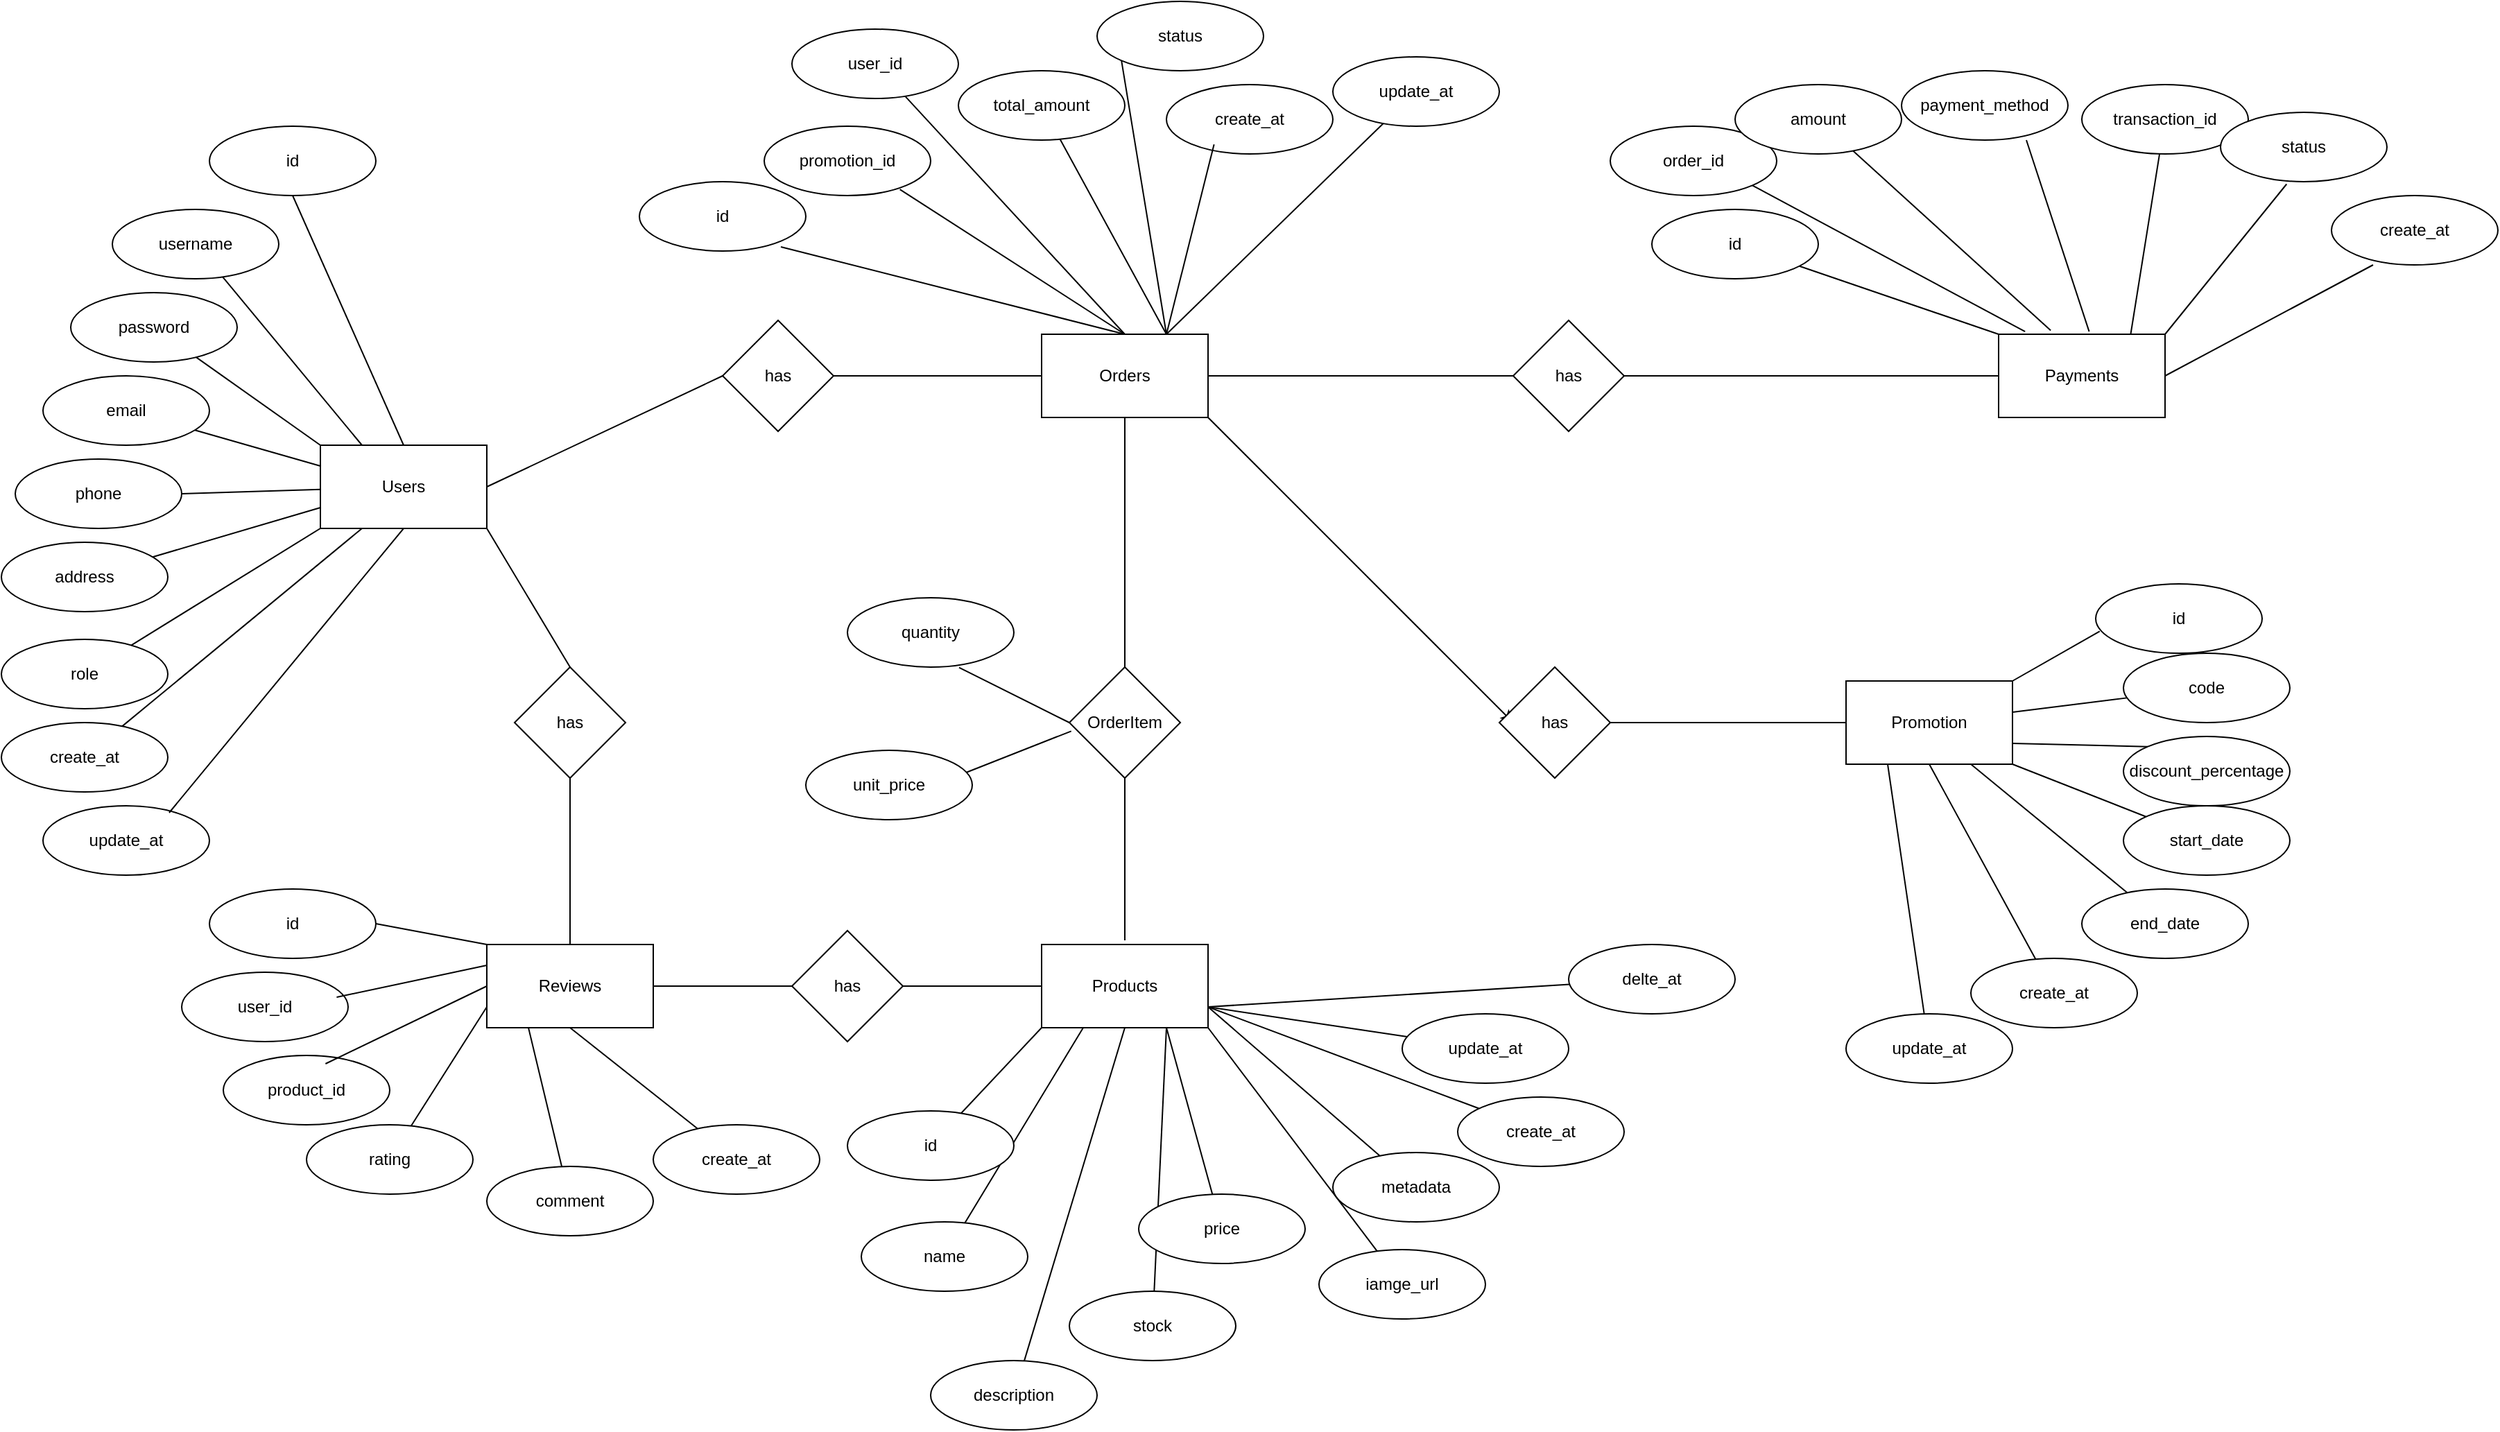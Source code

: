 <mxfile version="26.2.4">
  <diagram id="R2lEEEUBdFMjLlhIrx00" name="Page-1">
    <mxGraphModel dx="1064" dy="1650" grid="1" gridSize="10" guides="1" tooltips="1" connect="1" arrows="1" fold="1" page="1" pageScale="1" pageWidth="850" pageHeight="1100" math="0" shadow="0" extFonts="Permanent Marker^https://fonts.googleapis.com/css?family=Permanent+Marker">
      <root>
        <mxCell id="0" />
        <mxCell id="1" parent="0" />
        <mxCell id="XEy3tNZ7Zug2hROYCkF4-38" style="edgeStyle=none;rounded=0;orthogonalLoop=1;jettySize=auto;html=1;entryX=0.5;entryY=1;entryDx=0;entryDy=0;endArrow=none;startFill=0;" edge="1" parent="1" target="XEy3tNZ7Zug2hROYCkF4-37">
          <mxGeometry relative="1" as="geometry">
            <mxPoint x="830" y="587" as="sourcePoint" />
          </mxGeometry>
        </mxCell>
        <mxCell id="XEy3tNZ7Zug2hROYCkF4-73" style="edgeStyle=none;rounded=0;orthogonalLoop=1;jettySize=auto;html=1;exitX=0;exitY=1;exitDx=0;exitDy=0;endArrow=none;startFill=0;" edge="1" parent="1" source="XEy3tNZ7Zug2hROYCkF4-1" target="XEy3tNZ7Zug2hROYCkF4-63">
          <mxGeometry relative="1" as="geometry" />
        </mxCell>
        <mxCell id="XEy3tNZ7Zug2hROYCkF4-74" style="edgeStyle=none;rounded=0;orthogonalLoop=1;jettySize=auto;html=1;exitX=0.25;exitY=1;exitDx=0;exitDy=0;endArrow=none;startFill=0;" edge="1" parent="1" source="XEy3tNZ7Zug2hROYCkF4-1" target="XEy3tNZ7Zug2hROYCkF4-64">
          <mxGeometry relative="1" as="geometry" />
        </mxCell>
        <mxCell id="XEy3tNZ7Zug2hROYCkF4-75" style="edgeStyle=none;rounded=0;orthogonalLoop=1;jettySize=auto;html=1;exitX=0.5;exitY=1;exitDx=0;exitDy=0;endArrow=none;startFill=0;" edge="1" parent="1" source="XEy3tNZ7Zug2hROYCkF4-1" target="XEy3tNZ7Zug2hROYCkF4-65">
          <mxGeometry relative="1" as="geometry" />
        </mxCell>
        <mxCell id="XEy3tNZ7Zug2hROYCkF4-76" style="edgeStyle=none;rounded=0;orthogonalLoop=1;jettySize=auto;html=1;exitX=0.75;exitY=1;exitDx=0;exitDy=0;endArrow=none;startFill=0;" edge="1" parent="1" source="XEy3tNZ7Zug2hROYCkF4-1" target="XEy3tNZ7Zug2hROYCkF4-67">
          <mxGeometry relative="1" as="geometry" />
        </mxCell>
        <mxCell id="XEy3tNZ7Zug2hROYCkF4-77" style="edgeStyle=none;rounded=0;orthogonalLoop=1;jettySize=auto;html=1;exitX=0.75;exitY=1;exitDx=0;exitDy=0;endArrow=none;startFill=0;" edge="1" parent="1" source="XEy3tNZ7Zug2hROYCkF4-1" target="XEy3tNZ7Zug2hROYCkF4-66">
          <mxGeometry relative="1" as="geometry" />
        </mxCell>
        <mxCell id="XEy3tNZ7Zug2hROYCkF4-78" style="edgeStyle=none;rounded=0;orthogonalLoop=1;jettySize=auto;html=1;exitX=1;exitY=1;exitDx=0;exitDy=0;endArrow=none;startFill=0;" edge="1" parent="1" source="XEy3tNZ7Zug2hROYCkF4-1" target="XEy3tNZ7Zug2hROYCkF4-68">
          <mxGeometry relative="1" as="geometry" />
        </mxCell>
        <mxCell id="XEy3tNZ7Zug2hROYCkF4-79" style="edgeStyle=none;rounded=0;orthogonalLoop=1;jettySize=auto;html=1;exitX=1;exitY=0.75;exitDx=0;exitDy=0;endArrow=none;startFill=0;" edge="1" parent="1" source="XEy3tNZ7Zug2hROYCkF4-1" target="XEy3tNZ7Zug2hROYCkF4-69">
          <mxGeometry relative="1" as="geometry" />
        </mxCell>
        <mxCell id="XEy3tNZ7Zug2hROYCkF4-80" style="edgeStyle=none;rounded=0;orthogonalLoop=1;jettySize=auto;html=1;exitX=1;exitY=0.75;exitDx=0;exitDy=0;endArrow=none;startFill=0;" edge="1" parent="1" source="XEy3tNZ7Zug2hROYCkF4-1" target="XEy3tNZ7Zug2hROYCkF4-70">
          <mxGeometry relative="1" as="geometry" />
        </mxCell>
        <mxCell id="XEy3tNZ7Zug2hROYCkF4-81" style="edgeStyle=none;rounded=0;orthogonalLoop=1;jettySize=auto;html=1;exitX=1;exitY=0.75;exitDx=0;exitDy=0;endArrow=none;startFill=0;" edge="1" parent="1" source="XEy3tNZ7Zug2hROYCkF4-1" target="XEy3tNZ7Zug2hROYCkF4-71">
          <mxGeometry relative="1" as="geometry" />
        </mxCell>
        <mxCell id="XEy3tNZ7Zug2hROYCkF4-82" style="edgeStyle=none;rounded=0;orthogonalLoop=1;jettySize=auto;html=1;exitX=1;exitY=0.75;exitDx=0;exitDy=0;endArrow=none;startFill=0;" edge="1" parent="1" source="XEy3tNZ7Zug2hROYCkF4-1" target="XEy3tNZ7Zug2hROYCkF4-72">
          <mxGeometry relative="1" as="geometry" />
        </mxCell>
        <mxCell id="XEy3tNZ7Zug2hROYCkF4-1" value="Products" style="rounded=0;whiteSpace=wrap;html=1;" vertex="1" parent="1">
          <mxGeometry x="770" y="590" width="120" height="60" as="geometry" />
        </mxCell>
        <mxCell id="XEy3tNZ7Zug2hROYCkF4-2" value="id" style="ellipse;whiteSpace=wrap;html=1;" vertex="1" parent="1">
          <mxGeometry x="170" width="120" height="50" as="geometry" />
        </mxCell>
        <mxCell id="XEy3tNZ7Zug2hROYCkF4-20" style="rounded=0;orthogonalLoop=1;jettySize=auto;html=1;exitX=0.25;exitY=0;exitDx=0;exitDy=0;endArrow=none;startFill=0;" edge="1" parent="1" source="XEy3tNZ7Zug2hROYCkF4-3" target="XEy3tNZ7Zug2hROYCkF4-9">
          <mxGeometry relative="1" as="geometry" />
        </mxCell>
        <mxCell id="XEy3tNZ7Zug2hROYCkF4-21" style="edgeStyle=none;rounded=0;orthogonalLoop=1;jettySize=auto;html=1;exitX=0;exitY=0;exitDx=0;exitDy=0;endArrow=none;startFill=0;" edge="1" parent="1" source="XEy3tNZ7Zug2hROYCkF4-3" target="XEy3tNZ7Zug2hROYCkF4-10">
          <mxGeometry relative="1" as="geometry" />
        </mxCell>
        <mxCell id="XEy3tNZ7Zug2hROYCkF4-23" style="edgeStyle=none;rounded=0;orthogonalLoop=1;jettySize=auto;html=1;entryX=1;entryY=0.5;entryDx=0;entryDy=0;endArrow=none;startFill=0;" edge="1" parent="1" source="XEy3tNZ7Zug2hROYCkF4-3" target="XEy3tNZ7Zug2hROYCkF4-12">
          <mxGeometry relative="1" as="geometry" />
        </mxCell>
        <mxCell id="XEy3tNZ7Zug2hROYCkF4-24" style="edgeStyle=none;rounded=0;orthogonalLoop=1;jettySize=auto;html=1;exitX=0;exitY=0.75;exitDx=0;exitDy=0;endArrow=none;startFill=0;" edge="1" parent="1" source="XEy3tNZ7Zug2hROYCkF4-3" target="XEy3tNZ7Zug2hROYCkF4-13">
          <mxGeometry relative="1" as="geometry" />
        </mxCell>
        <mxCell id="XEy3tNZ7Zug2hROYCkF4-25" style="edgeStyle=none;rounded=0;orthogonalLoop=1;jettySize=auto;html=1;exitX=0;exitY=1;exitDx=0;exitDy=0;endArrow=none;startFill=0;" edge="1" parent="1" source="XEy3tNZ7Zug2hROYCkF4-3" target="XEy3tNZ7Zug2hROYCkF4-14">
          <mxGeometry relative="1" as="geometry" />
        </mxCell>
        <mxCell id="XEy3tNZ7Zug2hROYCkF4-26" style="edgeStyle=none;rounded=0;orthogonalLoop=1;jettySize=auto;html=1;exitX=0.25;exitY=1;exitDx=0;exitDy=0;endArrow=none;startFill=0;" edge="1" parent="1" source="XEy3tNZ7Zug2hROYCkF4-3" target="XEy3tNZ7Zug2hROYCkF4-15">
          <mxGeometry relative="1" as="geometry" />
        </mxCell>
        <mxCell id="XEy3tNZ7Zug2hROYCkF4-29" style="edgeStyle=none;rounded=0;orthogonalLoop=1;jettySize=auto;html=1;exitX=1;exitY=0.5;exitDx=0;exitDy=0;entryX=0;entryY=0.5;entryDx=0;entryDy=0;endArrow=none;startFill=0;" edge="1" parent="1" source="XEy3tNZ7Zug2hROYCkF4-3" target="XEy3tNZ7Zug2hROYCkF4-28">
          <mxGeometry relative="1" as="geometry" />
        </mxCell>
        <mxCell id="XEy3tNZ7Zug2hROYCkF4-32" style="edgeStyle=none;rounded=0;orthogonalLoop=1;jettySize=auto;html=1;exitX=1;exitY=1;exitDx=0;exitDy=0;entryX=0.5;entryY=0;entryDx=0;entryDy=0;endArrow=none;startFill=0;" edge="1" parent="1" source="XEy3tNZ7Zug2hROYCkF4-3" target="XEy3tNZ7Zug2hROYCkF4-31">
          <mxGeometry relative="1" as="geometry" />
        </mxCell>
        <mxCell id="XEy3tNZ7Zug2hROYCkF4-3" value="Users" style="rounded=0;whiteSpace=wrap;html=1;" vertex="1" parent="1">
          <mxGeometry x="250" y="230" width="120" height="60" as="geometry" />
        </mxCell>
        <mxCell id="XEy3tNZ7Zug2hROYCkF4-41" style="edgeStyle=none;rounded=0;orthogonalLoop=1;jettySize=auto;html=1;exitX=1;exitY=0.5;exitDx=0;exitDy=0;" edge="1" parent="1">
          <mxGeometry relative="1" as="geometry">
            <mxPoint x="880.0" y="200" as="sourcePoint" />
            <mxPoint x="1110.0" y="430" as="targetPoint" />
          </mxGeometry>
        </mxCell>
        <mxCell id="XEy3tNZ7Zug2hROYCkF4-100" style="edgeStyle=none;rounded=0;orthogonalLoop=1;jettySize=auto;html=1;exitX=0.5;exitY=0;exitDx=0;exitDy=0;entryX=0.85;entryY=0.94;entryDx=0;entryDy=0;entryPerimeter=0;endArrow=none;startFill=0;" edge="1" parent="1" source="XEy3tNZ7Zug2hROYCkF4-4" target="XEy3tNZ7Zug2hROYCkF4-93">
          <mxGeometry relative="1" as="geometry" />
        </mxCell>
        <mxCell id="XEy3tNZ7Zug2hROYCkF4-102" style="edgeStyle=none;rounded=0;orthogonalLoop=1;jettySize=auto;html=1;exitX=0.5;exitY=0;exitDx=0;exitDy=0;endArrow=none;startFill=0;" edge="1" parent="1" source="XEy3tNZ7Zug2hROYCkF4-4" target="XEy3tNZ7Zug2hROYCkF4-94">
          <mxGeometry relative="1" as="geometry" />
        </mxCell>
        <mxCell id="XEy3tNZ7Zug2hROYCkF4-103" style="edgeStyle=none;rounded=0;orthogonalLoop=1;jettySize=auto;html=1;exitX=0.75;exitY=0;exitDx=0;exitDy=0;entryX=0;entryY=1;entryDx=0;entryDy=0;endArrow=none;startFill=0;" edge="1" parent="1" source="XEy3tNZ7Zug2hROYCkF4-4" target="XEy3tNZ7Zug2hROYCkF4-97">
          <mxGeometry relative="1" as="geometry" />
        </mxCell>
        <mxCell id="XEy3tNZ7Zug2hROYCkF4-104" style="edgeStyle=none;rounded=0;orthogonalLoop=1;jettySize=auto;html=1;exitX=0.75;exitY=0;exitDx=0;exitDy=0;endArrow=none;startFill=0;" edge="1" parent="1" source="XEy3tNZ7Zug2hROYCkF4-4" target="XEy3tNZ7Zug2hROYCkF4-96">
          <mxGeometry relative="1" as="geometry" />
        </mxCell>
        <mxCell id="XEy3tNZ7Zug2hROYCkF4-106" style="edgeStyle=none;rounded=0;orthogonalLoop=1;jettySize=auto;html=1;exitX=0.75;exitY=0;exitDx=0;exitDy=0;endArrow=none;startFill=0;" edge="1" parent="1" source="XEy3tNZ7Zug2hROYCkF4-4" target="XEy3tNZ7Zug2hROYCkF4-99">
          <mxGeometry relative="1" as="geometry" />
        </mxCell>
        <mxCell id="XEy3tNZ7Zug2hROYCkF4-4" value="Orders" style="rounded=0;whiteSpace=wrap;html=1;" vertex="1" parent="1">
          <mxGeometry x="770" y="150" width="120" height="60" as="geometry" />
        </mxCell>
        <mxCell id="XEy3tNZ7Zug2hROYCkF4-115" style="edgeStyle=none;rounded=0;orthogonalLoop=1;jettySize=auto;html=1;endArrow=none;startFill=0;" edge="1" parent="1" source="XEy3tNZ7Zug2hROYCkF4-6" target="XEy3tNZ7Zug2hROYCkF4-108">
          <mxGeometry relative="1" as="geometry" />
        </mxCell>
        <mxCell id="XEy3tNZ7Zug2hROYCkF4-116" style="edgeStyle=none;rounded=0;orthogonalLoop=1;jettySize=auto;html=1;exitX=1;exitY=0.75;exitDx=0;exitDy=0;entryX=0;entryY=0;entryDx=0;entryDy=0;endArrow=none;startFill=0;" edge="1" parent="1" source="XEy3tNZ7Zug2hROYCkF4-6" target="XEy3tNZ7Zug2hROYCkF4-109">
          <mxGeometry relative="1" as="geometry" />
        </mxCell>
        <mxCell id="XEy3tNZ7Zug2hROYCkF4-117" style="edgeStyle=none;rounded=0;orthogonalLoop=1;jettySize=auto;html=1;exitX=1;exitY=1;exitDx=0;exitDy=0;endArrow=none;startFill=0;" edge="1" parent="1" source="XEy3tNZ7Zug2hROYCkF4-6" target="XEy3tNZ7Zug2hROYCkF4-110">
          <mxGeometry relative="1" as="geometry" />
        </mxCell>
        <mxCell id="XEy3tNZ7Zug2hROYCkF4-118" style="edgeStyle=none;rounded=0;orthogonalLoop=1;jettySize=auto;html=1;exitX=0.75;exitY=1;exitDx=0;exitDy=0;endArrow=none;startFill=0;" edge="1" parent="1" source="XEy3tNZ7Zug2hROYCkF4-6" target="XEy3tNZ7Zug2hROYCkF4-111">
          <mxGeometry relative="1" as="geometry" />
        </mxCell>
        <mxCell id="XEy3tNZ7Zug2hROYCkF4-119" style="edgeStyle=none;rounded=0;orthogonalLoop=1;jettySize=auto;html=1;exitX=0.5;exitY=1;exitDx=0;exitDy=0;endArrow=none;startFill=0;" edge="1" parent="1" source="XEy3tNZ7Zug2hROYCkF4-6" target="XEy3tNZ7Zug2hROYCkF4-112">
          <mxGeometry relative="1" as="geometry" />
        </mxCell>
        <mxCell id="XEy3tNZ7Zug2hROYCkF4-120" style="edgeStyle=none;rounded=0;orthogonalLoop=1;jettySize=auto;html=1;exitX=0.25;exitY=1;exitDx=0;exitDy=0;endArrow=none;startFill=0;" edge="1" parent="1" source="XEy3tNZ7Zug2hROYCkF4-6" target="XEy3tNZ7Zug2hROYCkF4-113">
          <mxGeometry relative="1" as="geometry" />
        </mxCell>
        <mxCell id="XEy3tNZ7Zug2hROYCkF4-6" value="Promotion" style="rounded=0;whiteSpace=wrap;html=1;" vertex="1" parent="1">
          <mxGeometry x="1350" y="400" width="120" height="60" as="geometry" />
        </mxCell>
        <mxCell id="XEy3tNZ7Zug2hROYCkF4-35" style="edgeStyle=none;rounded=0;orthogonalLoop=1;jettySize=auto;html=1;exitX=1;exitY=0.5;exitDx=0;exitDy=0;entryX=0;entryY=0.5;entryDx=0;entryDy=0;endArrow=none;startFill=0;" edge="1" parent="1" source="XEy3tNZ7Zug2hROYCkF4-7" target="XEy3tNZ7Zug2hROYCkF4-34">
          <mxGeometry relative="1" as="geometry" />
        </mxCell>
        <mxCell id="XEy3tNZ7Zug2hROYCkF4-56" style="edgeStyle=none;rounded=0;orthogonalLoop=1;jettySize=auto;html=1;exitX=0;exitY=0;exitDx=0;exitDy=0;entryX=1;entryY=0.5;entryDx=0;entryDy=0;endArrow=none;startFill=0;" edge="1" parent="1" source="XEy3tNZ7Zug2hROYCkF4-7" target="XEy3tNZ7Zug2hROYCkF4-49">
          <mxGeometry relative="1" as="geometry" />
        </mxCell>
        <mxCell id="XEy3tNZ7Zug2hROYCkF4-59" style="edgeStyle=none;rounded=0;orthogonalLoop=1;jettySize=auto;html=1;exitX=0;exitY=0.75;exitDx=0;exitDy=0;endArrow=none;startFill=0;" edge="1" parent="1" source="XEy3tNZ7Zug2hROYCkF4-7" target="XEy3tNZ7Zug2hROYCkF4-52">
          <mxGeometry relative="1" as="geometry" />
        </mxCell>
        <mxCell id="XEy3tNZ7Zug2hROYCkF4-60" style="edgeStyle=none;rounded=0;orthogonalLoop=1;jettySize=auto;html=1;exitX=0.25;exitY=1;exitDx=0;exitDy=0;endArrow=none;startFill=0;" edge="1" parent="1" source="XEy3tNZ7Zug2hROYCkF4-7" target="XEy3tNZ7Zug2hROYCkF4-53">
          <mxGeometry relative="1" as="geometry" />
        </mxCell>
        <mxCell id="XEy3tNZ7Zug2hROYCkF4-61" style="edgeStyle=none;rounded=0;orthogonalLoop=1;jettySize=auto;html=1;exitX=0.5;exitY=1;exitDx=0;exitDy=0;endArrow=none;startFill=0;" edge="1" parent="1" source="XEy3tNZ7Zug2hROYCkF4-7" target="XEy3tNZ7Zug2hROYCkF4-54">
          <mxGeometry relative="1" as="geometry" />
        </mxCell>
        <mxCell id="XEy3tNZ7Zug2hROYCkF4-7" value="Reviews&lt;span style=&quot;color: rgba(0, 0, 0, 0); font-family: monospace; font-size: 0px; text-align: start; text-wrap-mode: nowrap;&quot;&gt;%3CmxGraphModel%3E%3Croot%3E%3CmxCell%20id%3D%220%22%2F%3E%3CmxCell%20id%3D%221%22%20parent%3D%220%22%2F%3E%3CmxCell%20id%3D%222%22%20value%3D%22Product%22%20style%3D%22rounded%3D0%3BwhiteSpace%3Dwrap%3Bhtml%3D1%3B%22%20vertex%3D%221%22%20parent%3D%221%22%3E%3CmxGeometry%20x%3D%22150%22%20y%3D%22110%22%20width%3D%22120%22%20height%3D%2260%22%20as%3D%22geometry%22%2F%3E%3C%2FmxCell%3E%3C%2Froot%3E%3C%2FmxGraphModel%3E&lt;/span&gt;" style="rounded=0;whiteSpace=wrap;html=1;" vertex="1" parent="1">
          <mxGeometry x="370" y="590" width="120" height="60" as="geometry" />
        </mxCell>
        <mxCell id="XEy3tNZ7Zug2hROYCkF4-44" style="edgeStyle=none;rounded=0;orthogonalLoop=1;jettySize=auto;html=1;exitX=0;exitY=0.5;exitDx=0;exitDy=0;endArrow=none;startFill=0;" edge="1" parent="1" source="XEy3tNZ7Zug2hROYCkF4-8" target="XEy3tNZ7Zug2hROYCkF4-43">
          <mxGeometry relative="1" as="geometry" />
        </mxCell>
        <mxCell id="XEy3tNZ7Zug2hROYCkF4-128" style="edgeStyle=none;rounded=0;orthogonalLoop=1;jettySize=auto;html=1;exitX=0;exitY=0;exitDx=0;exitDy=0;endArrow=none;startFill=0;" edge="1" parent="1" source="XEy3tNZ7Zug2hROYCkF4-8" target="XEy3tNZ7Zug2hROYCkF4-121">
          <mxGeometry relative="1" as="geometry" />
        </mxCell>
        <mxCell id="XEy3tNZ7Zug2hROYCkF4-129" style="edgeStyle=none;rounded=0;orthogonalLoop=1;jettySize=auto;html=1;exitX=0.159;exitY=-0.032;exitDx=0;exitDy=0;entryX=1;entryY=1;entryDx=0;entryDy=0;exitPerimeter=0;endArrow=none;startFill=0;" edge="1" parent="1" source="XEy3tNZ7Zug2hROYCkF4-8" target="XEy3tNZ7Zug2hROYCkF4-122">
          <mxGeometry relative="1" as="geometry" />
        </mxCell>
        <mxCell id="XEy3tNZ7Zug2hROYCkF4-130" style="edgeStyle=none;rounded=0;orthogonalLoop=1;jettySize=auto;html=1;exitX=0.313;exitY=-0.045;exitDx=0;exitDy=0;exitPerimeter=0;endArrow=none;startFill=0;" edge="1" parent="1" source="XEy3tNZ7Zug2hROYCkF4-8" target="XEy3tNZ7Zug2hROYCkF4-123">
          <mxGeometry relative="1" as="geometry" />
        </mxCell>
        <mxCell id="XEy3tNZ7Zug2hROYCkF4-132" style="edgeStyle=none;rounded=0;orthogonalLoop=1;jettySize=auto;html=1;exitX=0.794;exitY=-0.006;exitDx=0;exitDy=0;exitPerimeter=0;endArrow=none;startFill=0;" edge="1" parent="1" source="XEy3tNZ7Zug2hROYCkF4-8" target="XEy3tNZ7Zug2hROYCkF4-125">
          <mxGeometry relative="1" as="geometry" />
        </mxCell>
        <mxCell id="XEy3tNZ7Zug2hROYCkF4-8" value="Payments" style="rounded=0;whiteSpace=wrap;html=1;" vertex="1" parent="1">
          <mxGeometry x="1460" y="150" width="120" height="60" as="geometry" />
        </mxCell>
        <mxCell id="XEy3tNZ7Zug2hROYCkF4-9" value="username" style="ellipse;whiteSpace=wrap;html=1;" vertex="1" parent="1">
          <mxGeometry x="100" y="60" width="120" height="50" as="geometry" />
        </mxCell>
        <mxCell id="XEy3tNZ7Zug2hROYCkF4-10" value="password" style="ellipse;whiteSpace=wrap;html=1;" vertex="1" parent="1">
          <mxGeometry x="70" y="120" width="120" height="50" as="geometry" />
        </mxCell>
        <mxCell id="XEy3tNZ7Zug2hROYCkF4-11" value="email" style="ellipse;whiteSpace=wrap;html=1;" vertex="1" parent="1">
          <mxGeometry x="50" y="180" width="120" height="50" as="geometry" />
        </mxCell>
        <mxCell id="XEy3tNZ7Zug2hROYCkF4-12" value="phone&lt;span style=&quot;color: rgba(0, 0, 0, 0); font-family: monospace; font-size: 0px; text-align: start; text-wrap-mode: nowrap;&quot;&gt;%3CmxGraphModel%3E%3Croot%3E%3CmxCell%20id%3D%220%22%2F%3E%3CmxCell%20id%3D%221%22%20parent%3D%220%22%2F%3E%3CmxCell%20id%3D%222%22%20value%3D%22id%22%20style%3D%22ellipse%3BwhiteSpace%3Dwrap%3Bhtml%3D1%3B%22%20vertex%3D%221%22%20parent%3D%221%22%3E%3CmxGeometry%20y%3D%22180%22%20width%3D%22120%22%20height%3D%2250%22%20as%3D%22geometry%22%2F%3E%3C%2FmxCell%3E%3C%2Froot%3E%3C%2FmxGraphModel%3E&lt;/span&gt;" style="ellipse;whiteSpace=wrap;html=1;" vertex="1" parent="1">
          <mxGeometry x="30" y="240" width="120" height="50" as="geometry" />
        </mxCell>
        <mxCell id="XEy3tNZ7Zug2hROYCkF4-13" value="address" style="ellipse;whiteSpace=wrap;html=1;" vertex="1" parent="1">
          <mxGeometry x="20" y="300" width="120" height="50" as="geometry" />
        </mxCell>
        <mxCell id="XEy3tNZ7Zug2hROYCkF4-14" value="role" style="ellipse;whiteSpace=wrap;html=1;" vertex="1" parent="1">
          <mxGeometry x="20" y="370" width="120" height="50" as="geometry" />
        </mxCell>
        <mxCell id="XEy3tNZ7Zug2hROYCkF4-15" value="create_at" style="ellipse;whiteSpace=wrap;html=1;" vertex="1" parent="1">
          <mxGeometry x="20" y="430" width="120" height="50" as="geometry" />
        </mxCell>
        <mxCell id="XEy3tNZ7Zug2hROYCkF4-16" value="update_at" style="ellipse;whiteSpace=wrap;html=1;" vertex="1" parent="1">
          <mxGeometry x="50" y="490" width="120" height="50" as="geometry" />
        </mxCell>
        <mxCell id="XEy3tNZ7Zug2hROYCkF4-18" style="rounded=0;orthogonalLoop=1;jettySize=auto;html=1;exitX=0.5;exitY=0;exitDx=0;exitDy=0;entryX=0.5;entryY=1;entryDx=0;entryDy=0;endArrow=none;startFill=0;" edge="1" parent="1" source="XEy3tNZ7Zug2hROYCkF4-3" target="XEy3tNZ7Zug2hROYCkF4-2">
          <mxGeometry relative="1" as="geometry" />
        </mxCell>
        <mxCell id="XEy3tNZ7Zug2hROYCkF4-22" style="edgeStyle=none;rounded=0;orthogonalLoop=1;jettySize=auto;html=1;exitX=0;exitY=0.25;exitDx=0;exitDy=0;endArrow=none;startFill=0;" edge="1" parent="1" source="XEy3tNZ7Zug2hROYCkF4-3" target="XEy3tNZ7Zug2hROYCkF4-11">
          <mxGeometry relative="1" as="geometry">
            <mxPoint x="260" y="270" as="sourcePoint" />
            <mxPoint x="164" y="178" as="targetPoint" />
          </mxGeometry>
        </mxCell>
        <mxCell id="XEy3tNZ7Zug2hROYCkF4-27" style="edgeStyle=none;rounded=0;orthogonalLoop=1;jettySize=auto;html=1;exitX=0.5;exitY=1;exitDx=0;exitDy=0;entryX=0.758;entryY=0.1;entryDx=0;entryDy=0;entryPerimeter=0;endArrow=none;startFill=0;" edge="1" parent="1" source="XEy3tNZ7Zug2hROYCkF4-3" target="XEy3tNZ7Zug2hROYCkF4-16">
          <mxGeometry relative="1" as="geometry" />
        </mxCell>
        <mxCell id="XEy3tNZ7Zug2hROYCkF4-30" style="edgeStyle=none;rounded=0;orthogonalLoop=1;jettySize=auto;html=1;exitX=1;exitY=0.5;exitDx=0;exitDy=0;entryX=0;entryY=0.5;entryDx=0;entryDy=0;endArrow=none;startFill=0;" edge="1" parent="1" source="XEy3tNZ7Zug2hROYCkF4-28" target="XEy3tNZ7Zug2hROYCkF4-4">
          <mxGeometry relative="1" as="geometry" />
        </mxCell>
        <mxCell id="XEy3tNZ7Zug2hROYCkF4-28" value="has" style="rhombus;whiteSpace=wrap;html=1;" vertex="1" parent="1">
          <mxGeometry x="540" y="140" width="80" height="80" as="geometry" />
        </mxCell>
        <mxCell id="XEy3tNZ7Zug2hROYCkF4-33" style="edgeStyle=none;rounded=0;orthogonalLoop=1;jettySize=auto;html=1;endArrow=none;startFill=0;" edge="1" parent="1" source="XEy3tNZ7Zug2hROYCkF4-31" target="XEy3tNZ7Zug2hROYCkF4-7">
          <mxGeometry relative="1" as="geometry" />
        </mxCell>
        <mxCell id="XEy3tNZ7Zug2hROYCkF4-31" value="has" style="rhombus;whiteSpace=wrap;html=1;" vertex="1" parent="1">
          <mxGeometry x="390" y="390" width="80" height="80" as="geometry" />
        </mxCell>
        <mxCell id="XEy3tNZ7Zug2hROYCkF4-36" style="edgeStyle=none;rounded=0;orthogonalLoop=1;jettySize=auto;html=1;exitX=1;exitY=0.5;exitDx=0;exitDy=0;entryX=0;entryY=0.5;entryDx=0;entryDy=0;endArrow=none;startFill=0;" edge="1" parent="1" source="XEy3tNZ7Zug2hROYCkF4-34" target="XEy3tNZ7Zug2hROYCkF4-1">
          <mxGeometry relative="1" as="geometry" />
        </mxCell>
        <mxCell id="XEy3tNZ7Zug2hROYCkF4-34" value="has" style="rhombus;whiteSpace=wrap;html=1;" vertex="1" parent="1">
          <mxGeometry x="590" y="580" width="80" height="80" as="geometry" />
        </mxCell>
        <mxCell id="XEy3tNZ7Zug2hROYCkF4-39" style="edgeStyle=none;rounded=0;orthogonalLoop=1;jettySize=auto;html=1;exitX=0.5;exitY=0;exitDx=0;exitDy=0;entryX=0.5;entryY=1;entryDx=0;entryDy=0;endArrow=none;startFill=0;" edge="1" parent="1" source="XEy3tNZ7Zug2hROYCkF4-37" target="XEy3tNZ7Zug2hROYCkF4-4">
          <mxGeometry relative="1" as="geometry">
            <mxPoint x="830" y="400" as="targetPoint" />
          </mxGeometry>
        </mxCell>
        <mxCell id="XEy3tNZ7Zug2hROYCkF4-91" style="edgeStyle=none;rounded=0;orthogonalLoop=1;jettySize=auto;html=1;exitX=0.017;exitY=0.577;exitDx=0;exitDy=0;entryX=0.942;entryY=0.34;entryDx=0;entryDy=0;entryPerimeter=0;exitPerimeter=0;endArrow=none;startFill=0;" edge="1" parent="1" source="XEy3tNZ7Zug2hROYCkF4-37" target="XEy3tNZ7Zug2hROYCkF4-89">
          <mxGeometry relative="1" as="geometry" />
        </mxCell>
        <mxCell id="XEy3tNZ7Zug2hROYCkF4-37" value="OrderItem" style="rhombus;whiteSpace=wrap;html=1;" vertex="1" parent="1">
          <mxGeometry x="790" y="390" width="80" height="80" as="geometry" />
        </mxCell>
        <mxCell id="XEy3tNZ7Zug2hROYCkF4-42" style="edgeStyle=none;rounded=0;orthogonalLoop=1;jettySize=auto;html=1;exitX=1;exitY=0.5;exitDx=0;exitDy=0;entryX=0;entryY=0.5;entryDx=0;entryDy=0;endArrow=none;startFill=0;" edge="1" parent="1" source="XEy3tNZ7Zug2hROYCkF4-40" target="XEy3tNZ7Zug2hROYCkF4-6">
          <mxGeometry relative="1" as="geometry" />
        </mxCell>
        <mxCell id="XEy3tNZ7Zug2hROYCkF4-40" value="has" style="rhombus;whiteSpace=wrap;html=1;" vertex="1" parent="1">
          <mxGeometry x="1100" y="390" width="80" height="80" as="geometry" />
        </mxCell>
        <mxCell id="XEy3tNZ7Zug2hROYCkF4-45" style="edgeStyle=none;rounded=0;orthogonalLoop=1;jettySize=auto;html=1;endArrow=none;startFill=0;" edge="1" parent="1" source="XEy3tNZ7Zug2hROYCkF4-43" target="XEy3tNZ7Zug2hROYCkF4-4">
          <mxGeometry relative="1" as="geometry" />
        </mxCell>
        <mxCell id="XEy3tNZ7Zug2hROYCkF4-43" value="has" style="rhombus;whiteSpace=wrap;html=1;" vertex="1" parent="1">
          <mxGeometry x="1110" y="140" width="80" height="80" as="geometry" />
        </mxCell>
        <mxCell id="XEy3tNZ7Zug2hROYCkF4-49" value="id" style="ellipse;whiteSpace=wrap;html=1;" vertex="1" parent="1">
          <mxGeometry x="170" y="550" width="120" height="50" as="geometry" />
        </mxCell>
        <mxCell id="XEy3tNZ7Zug2hROYCkF4-50" value="user_id" style="ellipse;whiteSpace=wrap;html=1;" vertex="1" parent="1">
          <mxGeometry x="150" y="610" width="120" height="50" as="geometry" />
        </mxCell>
        <mxCell id="XEy3tNZ7Zug2hROYCkF4-51" value="product_id" style="ellipse;whiteSpace=wrap;html=1;" vertex="1" parent="1">
          <mxGeometry x="180" y="670" width="120" height="50" as="geometry" />
        </mxCell>
        <mxCell id="XEy3tNZ7Zug2hROYCkF4-52" value="rating" style="ellipse;whiteSpace=wrap;html=1;" vertex="1" parent="1">
          <mxGeometry x="240" y="720" width="120" height="50" as="geometry" />
        </mxCell>
        <mxCell id="XEy3tNZ7Zug2hROYCkF4-53" value="comment" style="ellipse;whiteSpace=wrap;html=1;" vertex="1" parent="1">
          <mxGeometry x="370" y="750" width="120" height="50" as="geometry" />
        </mxCell>
        <mxCell id="XEy3tNZ7Zug2hROYCkF4-54" value="create_at" style="ellipse;whiteSpace=wrap;html=1;" vertex="1" parent="1">
          <mxGeometry x="490" y="720" width="120" height="50" as="geometry" />
        </mxCell>
        <mxCell id="XEy3tNZ7Zug2hROYCkF4-57" style="edgeStyle=none;rounded=0;orthogonalLoop=1;jettySize=auto;html=1;exitX=0;exitY=0.25;exitDx=0;exitDy=0;entryX=0.931;entryY=0.36;entryDx=0;entryDy=0;entryPerimeter=0;endArrow=none;startFill=0;" edge="1" parent="1" source="XEy3tNZ7Zug2hROYCkF4-7" target="XEy3tNZ7Zug2hROYCkF4-50">
          <mxGeometry relative="1" as="geometry" />
        </mxCell>
        <mxCell id="XEy3tNZ7Zug2hROYCkF4-58" style="edgeStyle=none;rounded=0;orthogonalLoop=1;jettySize=auto;html=1;exitX=0;exitY=0.5;exitDx=0;exitDy=0;entryX=0.614;entryY=0.12;entryDx=0;entryDy=0;entryPerimeter=0;endArrow=none;startFill=0;" edge="1" parent="1" source="XEy3tNZ7Zug2hROYCkF4-7" target="XEy3tNZ7Zug2hROYCkF4-51">
          <mxGeometry relative="1" as="geometry" />
        </mxCell>
        <mxCell id="XEy3tNZ7Zug2hROYCkF4-63" value="id" style="ellipse;whiteSpace=wrap;html=1;" vertex="1" parent="1">
          <mxGeometry x="630" y="710" width="120" height="50" as="geometry" />
        </mxCell>
        <mxCell id="XEy3tNZ7Zug2hROYCkF4-64" value="name" style="ellipse;whiteSpace=wrap;html=1;" vertex="1" parent="1">
          <mxGeometry x="640" y="790" width="120" height="50" as="geometry" />
        </mxCell>
        <mxCell id="XEy3tNZ7Zug2hROYCkF4-65" value="description" style="ellipse;whiteSpace=wrap;html=1;" vertex="1" parent="1">
          <mxGeometry x="690" y="890" width="120" height="50" as="geometry" />
        </mxCell>
        <mxCell id="XEy3tNZ7Zug2hROYCkF4-66" value="price" style="ellipse;whiteSpace=wrap;html=1;" vertex="1" parent="1">
          <mxGeometry x="840" y="770" width="120" height="50" as="geometry" />
        </mxCell>
        <mxCell id="XEy3tNZ7Zug2hROYCkF4-67" value="stock" style="ellipse;whiteSpace=wrap;html=1;" vertex="1" parent="1">
          <mxGeometry x="790" y="840" width="120" height="50" as="geometry" />
        </mxCell>
        <mxCell id="XEy3tNZ7Zug2hROYCkF4-68" value="iamge_url" style="ellipse;whiteSpace=wrap;html=1;" vertex="1" parent="1">
          <mxGeometry x="970" y="810" width="120" height="50" as="geometry" />
        </mxCell>
        <mxCell id="XEy3tNZ7Zug2hROYCkF4-69" value="metadata" style="ellipse;whiteSpace=wrap;html=1;" vertex="1" parent="1">
          <mxGeometry x="980" y="740" width="120" height="50" as="geometry" />
        </mxCell>
        <mxCell id="XEy3tNZ7Zug2hROYCkF4-70" value="create_at" style="ellipse;whiteSpace=wrap;html=1;" vertex="1" parent="1">
          <mxGeometry x="1070" y="700" width="120" height="50" as="geometry" />
        </mxCell>
        <mxCell id="XEy3tNZ7Zug2hROYCkF4-71" value="update_at" style="ellipse;whiteSpace=wrap;html=1;" vertex="1" parent="1">
          <mxGeometry x="1030" y="640" width="120" height="50" as="geometry" />
        </mxCell>
        <mxCell id="XEy3tNZ7Zug2hROYCkF4-72" value="delte_at" style="ellipse;whiteSpace=wrap;html=1;" vertex="1" parent="1">
          <mxGeometry x="1150" y="590" width="120" height="50" as="geometry" />
        </mxCell>
        <mxCell id="XEy3tNZ7Zug2hROYCkF4-83" style="edgeStyle=none;rounded=0;orthogonalLoop=1;jettySize=auto;html=1;exitX=1;exitY=0;exitDx=0;exitDy=0;" edge="1" parent="1" source="XEy3tNZ7Zug2hROYCkF4-40" target="XEy3tNZ7Zug2hROYCkF4-40">
          <mxGeometry relative="1" as="geometry" />
        </mxCell>
        <mxCell id="XEy3tNZ7Zug2hROYCkF4-88" value="quantity" style="ellipse;whiteSpace=wrap;html=1;" vertex="1" parent="1">
          <mxGeometry x="630" y="340" width="120" height="50" as="geometry" />
        </mxCell>
        <mxCell id="XEy3tNZ7Zug2hROYCkF4-89" value="unit_price" style="ellipse;whiteSpace=wrap;html=1;" vertex="1" parent="1">
          <mxGeometry x="600" y="450" width="120" height="50" as="geometry" />
        </mxCell>
        <mxCell id="XEy3tNZ7Zug2hROYCkF4-90" style="edgeStyle=none;rounded=0;orthogonalLoop=1;jettySize=auto;html=1;exitX=0;exitY=0.5;exitDx=0;exitDy=0;entryX=0.671;entryY=1.007;entryDx=0;entryDy=0;entryPerimeter=0;endArrow=none;startFill=0;" edge="1" parent="1" source="XEy3tNZ7Zug2hROYCkF4-37" target="XEy3tNZ7Zug2hROYCkF4-88">
          <mxGeometry relative="1" as="geometry" />
        </mxCell>
        <mxCell id="XEy3tNZ7Zug2hROYCkF4-93" value="id" style="ellipse;whiteSpace=wrap;html=1;" vertex="1" parent="1">
          <mxGeometry x="480" y="40" width="120" height="50" as="geometry" />
        </mxCell>
        <mxCell id="XEy3tNZ7Zug2hROYCkF4-94" value="user_id" style="ellipse;whiteSpace=wrap;html=1;" vertex="1" parent="1">
          <mxGeometry x="590" y="-70" width="120" height="50" as="geometry" />
        </mxCell>
        <mxCell id="XEy3tNZ7Zug2hROYCkF4-95" value="promotion_id" style="ellipse;whiteSpace=wrap;html=1;" vertex="1" parent="1">
          <mxGeometry x="570" width="120" height="50" as="geometry" />
        </mxCell>
        <mxCell id="XEy3tNZ7Zug2hROYCkF4-96" value="total_amount" style="ellipse;whiteSpace=wrap;html=1;" vertex="1" parent="1">
          <mxGeometry x="710" y="-40" width="120" height="50" as="geometry" />
        </mxCell>
        <mxCell id="XEy3tNZ7Zug2hROYCkF4-97" value="status" style="ellipse;whiteSpace=wrap;html=1;" vertex="1" parent="1">
          <mxGeometry x="810" y="-90" width="120" height="50" as="geometry" />
        </mxCell>
        <mxCell id="XEy3tNZ7Zug2hROYCkF4-98" value="create_at" style="ellipse;whiteSpace=wrap;html=1;" vertex="1" parent="1">
          <mxGeometry x="860" y="-30" width="120" height="50" as="geometry" />
        </mxCell>
        <mxCell id="XEy3tNZ7Zug2hROYCkF4-99" value="update_at" style="ellipse;whiteSpace=wrap;html=1;" vertex="1" parent="1">
          <mxGeometry x="980" y="-50" width="120" height="50" as="geometry" />
        </mxCell>
        <mxCell id="XEy3tNZ7Zug2hROYCkF4-101" style="edgeStyle=none;rounded=0;orthogonalLoop=1;jettySize=auto;html=1;exitX=0.5;exitY=0;exitDx=0;exitDy=0;entryX=0.815;entryY=0.911;entryDx=0;entryDy=0;entryPerimeter=0;endArrow=none;startFill=0;" edge="1" parent="1" source="XEy3tNZ7Zug2hROYCkF4-4" target="XEy3tNZ7Zug2hROYCkF4-95">
          <mxGeometry relative="1" as="geometry" />
        </mxCell>
        <mxCell id="XEy3tNZ7Zug2hROYCkF4-105" style="edgeStyle=none;rounded=0;orthogonalLoop=1;jettySize=auto;html=1;exitX=0.75;exitY=0;exitDx=0;exitDy=0;entryX=0.286;entryY=0.863;entryDx=0;entryDy=0;entryPerimeter=0;endArrow=none;startFill=0;" edge="1" parent="1" source="XEy3tNZ7Zug2hROYCkF4-4" target="XEy3tNZ7Zug2hROYCkF4-98">
          <mxGeometry relative="1" as="geometry" />
        </mxCell>
        <mxCell id="XEy3tNZ7Zug2hROYCkF4-107" value="id" style="ellipse;whiteSpace=wrap;html=1;" vertex="1" parent="1">
          <mxGeometry x="1530" y="330" width="120" height="50" as="geometry" />
        </mxCell>
        <mxCell id="XEy3tNZ7Zug2hROYCkF4-108" value="code" style="ellipse;whiteSpace=wrap;html=1;" vertex="1" parent="1">
          <mxGeometry x="1550" y="380" width="120" height="50" as="geometry" />
        </mxCell>
        <mxCell id="XEy3tNZ7Zug2hROYCkF4-109" value="discount_percentage" style="ellipse;whiteSpace=wrap;html=1;" vertex="1" parent="1">
          <mxGeometry x="1550" y="440" width="120" height="50" as="geometry" />
        </mxCell>
        <mxCell id="XEy3tNZ7Zug2hROYCkF4-110" value="start_date" style="ellipse;whiteSpace=wrap;html=1;" vertex="1" parent="1">
          <mxGeometry x="1550" y="490" width="120" height="50" as="geometry" />
        </mxCell>
        <mxCell id="XEy3tNZ7Zug2hROYCkF4-111" value="end_date" style="ellipse;whiteSpace=wrap;html=1;" vertex="1" parent="1">
          <mxGeometry x="1520" y="550" width="120" height="50" as="geometry" />
        </mxCell>
        <mxCell id="XEy3tNZ7Zug2hROYCkF4-112" value="create_at" style="ellipse;whiteSpace=wrap;html=1;" vertex="1" parent="1">
          <mxGeometry x="1440" y="600" width="120" height="50" as="geometry" />
        </mxCell>
        <mxCell id="XEy3tNZ7Zug2hROYCkF4-113" value="update_at" style="ellipse;whiteSpace=wrap;html=1;" vertex="1" parent="1">
          <mxGeometry x="1350" y="640" width="120" height="50" as="geometry" />
        </mxCell>
        <mxCell id="XEy3tNZ7Zug2hROYCkF4-114" style="edgeStyle=none;rounded=0;orthogonalLoop=1;jettySize=auto;html=1;exitX=1;exitY=0;exitDx=0;exitDy=0;entryX=0.024;entryY=0.684;entryDx=0;entryDy=0;entryPerimeter=0;endArrow=none;startFill=0;" edge="1" parent="1" source="XEy3tNZ7Zug2hROYCkF4-6" target="XEy3tNZ7Zug2hROYCkF4-107">
          <mxGeometry relative="1" as="geometry" />
        </mxCell>
        <mxCell id="XEy3tNZ7Zug2hROYCkF4-121" value="id" style="ellipse;whiteSpace=wrap;html=1;" vertex="1" parent="1">
          <mxGeometry x="1210" y="60" width="120" height="50" as="geometry" />
        </mxCell>
        <mxCell id="XEy3tNZ7Zug2hROYCkF4-122" value="order_id" style="ellipse;whiteSpace=wrap;html=1;" vertex="1" parent="1">
          <mxGeometry x="1180" width="120" height="50" as="geometry" />
        </mxCell>
        <mxCell id="XEy3tNZ7Zug2hROYCkF4-123" value="amount" style="ellipse;whiteSpace=wrap;html=1;" vertex="1" parent="1">
          <mxGeometry x="1270" y="-30" width="120" height="50" as="geometry" />
        </mxCell>
        <mxCell id="XEy3tNZ7Zug2hROYCkF4-124" value="payment_method" style="ellipse;whiteSpace=wrap;html=1;" vertex="1" parent="1">
          <mxGeometry x="1390" y="-40" width="120" height="50" as="geometry" />
        </mxCell>
        <mxCell id="XEy3tNZ7Zug2hROYCkF4-125" value="transaction_id" style="ellipse;whiteSpace=wrap;html=1;" vertex="1" parent="1">
          <mxGeometry x="1520" y="-30" width="120" height="50" as="geometry" />
        </mxCell>
        <mxCell id="XEy3tNZ7Zug2hROYCkF4-126" value="status" style="ellipse;whiteSpace=wrap;html=1;" vertex="1" parent="1">
          <mxGeometry x="1620" y="-10" width="120" height="50" as="geometry" />
        </mxCell>
        <mxCell id="XEy3tNZ7Zug2hROYCkF4-127" value="create_at" style="ellipse;whiteSpace=wrap;html=1;" vertex="1" parent="1">
          <mxGeometry x="1700" y="50" width="120" height="50" as="geometry" />
        </mxCell>
        <mxCell id="XEy3tNZ7Zug2hROYCkF4-131" style="edgeStyle=none;rounded=0;orthogonalLoop=1;jettySize=auto;html=1;exitX=0.544;exitY=-0.032;exitDx=0;exitDy=0;entryX=0.75;entryY=1;entryDx=0;entryDy=0;entryPerimeter=0;exitPerimeter=0;endArrow=none;startFill=0;" edge="1" parent="1" source="XEy3tNZ7Zug2hROYCkF4-8" target="XEy3tNZ7Zug2hROYCkF4-124">
          <mxGeometry relative="1" as="geometry" />
        </mxCell>
        <mxCell id="XEy3tNZ7Zug2hROYCkF4-133" style="edgeStyle=none;rounded=0;orthogonalLoop=1;jettySize=auto;html=1;entryX=0.397;entryY=1.035;entryDx=0;entryDy=0;entryPerimeter=0;exitX=1;exitY=0;exitDx=0;exitDy=0;endArrow=none;startFill=0;" edge="1" parent="1" source="XEy3tNZ7Zug2hROYCkF4-8" target="XEy3tNZ7Zug2hROYCkF4-126">
          <mxGeometry relative="1" as="geometry" />
        </mxCell>
        <mxCell id="XEy3tNZ7Zug2hROYCkF4-134" style="edgeStyle=none;rounded=0;orthogonalLoop=1;jettySize=auto;html=1;exitX=1;exitY=0.5;exitDx=0;exitDy=0;entryX=0.25;entryY=1;entryDx=0;entryDy=0;entryPerimeter=0;endArrow=none;startFill=0;" edge="1" parent="1" source="XEy3tNZ7Zug2hROYCkF4-8" target="XEy3tNZ7Zug2hROYCkF4-127">
          <mxGeometry relative="1" as="geometry" />
        </mxCell>
      </root>
    </mxGraphModel>
  </diagram>
</mxfile>
